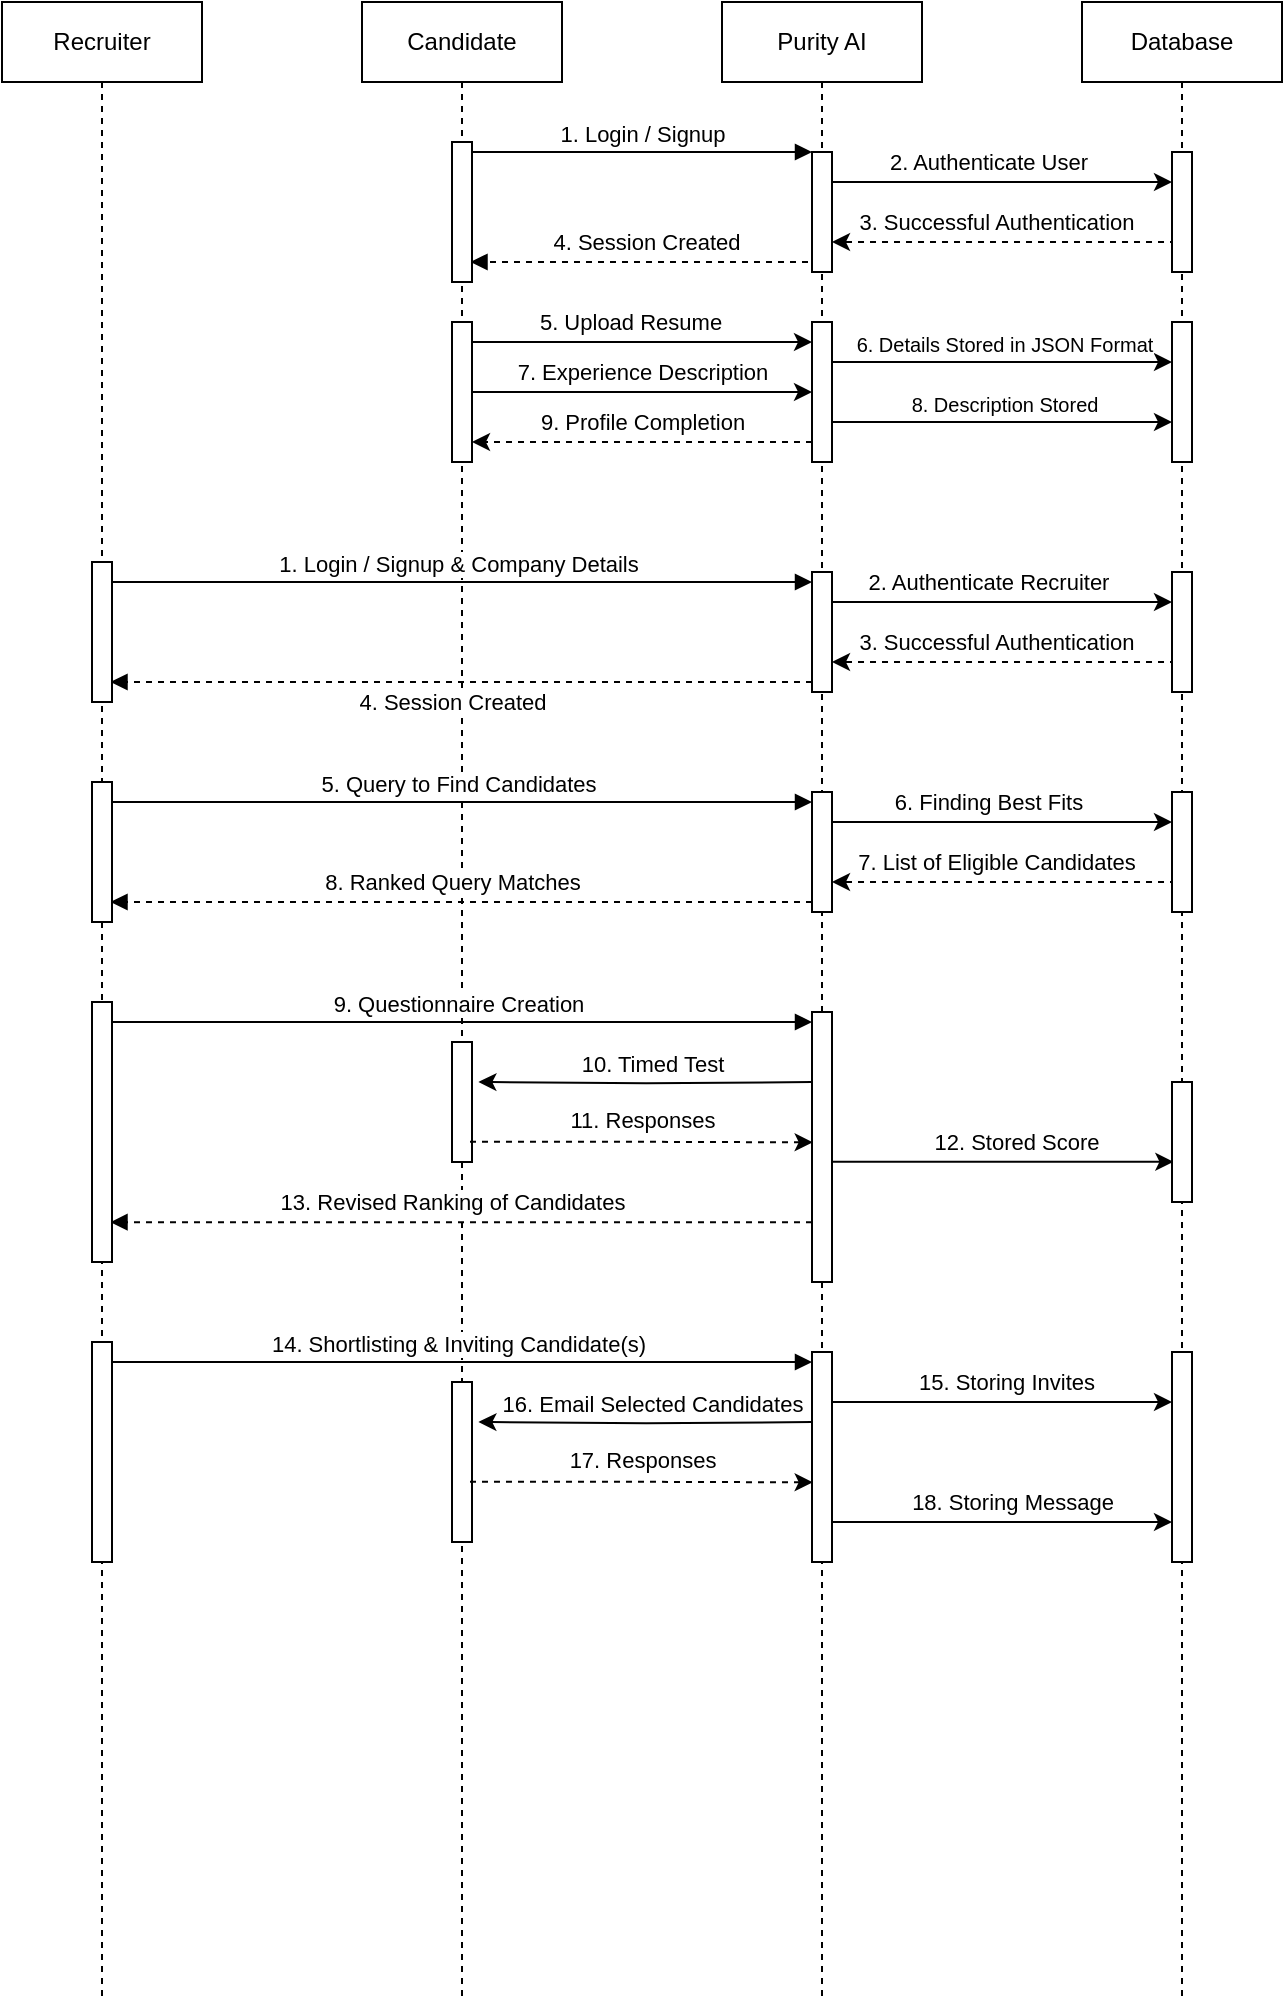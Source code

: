 <mxfile version="24.8.8">
  <diagram name="Page-1" id="2YBvvXClWsGukQMizWep">
    <mxGraphModel dx="724" dy="417" grid="1" gridSize="10" guides="1" tooltips="1" connect="1" arrows="1" fold="1" page="1" pageScale="1" pageWidth="850" pageHeight="1100" math="0" shadow="0">
      <root>
        <mxCell id="0" />
        <mxCell id="1" parent="0" />
        <mxCell id="aM9ryv3xv72pqoxQDRHE-1" value="Candidate" style="shape=umlLifeline;perimeter=lifelinePerimeter;whiteSpace=wrap;html=1;container=0;dropTarget=0;collapsible=0;recursiveResize=0;outlineConnect=0;portConstraint=eastwest;newEdgeStyle={&quot;edgeStyle&quot;:&quot;elbowEdgeStyle&quot;,&quot;elbow&quot;:&quot;vertical&quot;,&quot;curved&quot;:0,&quot;rounded&quot;:0};" parent="1" vertex="1">
          <mxGeometry x="285" y="40" width="100" height="1000" as="geometry" />
        </mxCell>
        <mxCell id="aM9ryv3xv72pqoxQDRHE-5" value="Purity AI" style="shape=umlLifeline;perimeter=lifelinePerimeter;whiteSpace=wrap;html=1;container=0;dropTarget=0;collapsible=0;recursiveResize=0;outlineConnect=0;portConstraint=eastwest;newEdgeStyle={&quot;edgeStyle&quot;:&quot;elbowEdgeStyle&quot;,&quot;elbow&quot;:&quot;vertical&quot;,&quot;curved&quot;:0,&quot;rounded&quot;:0};" parent="1" vertex="1">
          <mxGeometry x="465" y="40" width="100" height="1000" as="geometry" />
        </mxCell>
        <mxCell id="aM9ryv3xv72pqoxQDRHE-7" value="1. Login / Signup" style="html=1;verticalAlign=bottom;endArrow=block;edgeStyle=elbowEdgeStyle;elbow=vertical;curved=0;rounded=0;" parent="1" edge="1">
          <mxGeometry relative="1" as="geometry">
            <mxPoint x="340" y="115" as="sourcePoint" />
            <Array as="points">
              <mxPoint x="425" y="115" />
            </Array>
            <mxPoint x="510" y="115" as="targetPoint" />
          </mxGeometry>
        </mxCell>
        <mxCell id="aM9ryv3xv72pqoxQDRHE-9" value="" style="html=1;verticalAlign=bottom;endArrow=block;edgeStyle=elbowEdgeStyle;elbow=vertical;curved=0;rounded=0;entryX=0.925;entryY=0.856;entryDx=0;entryDy=0;entryPerimeter=0;dashed=1;exitX=0;exitY=0.75;exitDx=0;exitDy=0;" parent="1" source="XwQGClct8dKMj0vn_Z9O-28" target="XwQGClct8dKMj0vn_Z9O-24" edge="1">
          <mxGeometry relative="1" as="geometry">
            <mxPoint x="445" y="420" as="sourcePoint" />
            <Array as="points">
              <mxPoint x="440" y="170" />
              <mxPoint x="370" y="410" />
            </Array>
            <mxPoint x="280" y="410" as="targetPoint" />
          </mxGeometry>
        </mxCell>
        <mxCell id="XwQGClct8dKMj0vn_Z9O-25" value="4. Session Created" style="edgeLabel;html=1;align=center;verticalAlign=middle;resizable=0;points=[];" vertex="1" connectable="0" parent="aM9ryv3xv72pqoxQDRHE-9">
          <mxGeometry x="0.026" y="-1" relative="1" as="geometry">
            <mxPoint y="-9" as="offset" />
          </mxGeometry>
        </mxCell>
        <mxCell id="XwQGClct8dKMj0vn_Z9O-6" value="Database" style="shape=umlLifeline;perimeter=lifelinePerimeter;whiteSpace=wrap;html=1;container=0;dropTarget=0;collapsible=0;recursiveResize=0;outlineConnect=0;portConstraint=eastwest;newEdgeStyle={&quot;edgeStyle&quot;:&quot;elbowEdgeStyle&quot;,&quot;elbow&quot;:&quot;vertical&quot;,&quot;curved&quot;:0,&quot;rounded&quot;:0};" vertex="1" parent="1">
          <mxGeometry x="645" y="40" width="100" height="1000" as="geometry" />
        </mxCell>
        <mxCell id="XwQGClct8dKMj0vn_Z9O-14" value="" style="edgeStyle=elbowEdgeStyle;rounded=0;orthogonalLoop=1;jettySize=auto;html=1;elbow=vertical;curved=0;" edge="1" parent="1">
          <mxGeometry relative="1" as="geometry">
            <mxPoint x="520" y="130" as="sourcePoint" />
            <mxPoint x="690" y="130" as="targetPoint" />
            <Array as="points">
              <mxPoint x="635" y="130" />
              <mxPoint x="605" y="120" />
            </Array>
          </mxGeometry>
        </mxCell>
        <mxCell id="XwQGClct8dKMj0vn_Z9O-15" value="2. Authenticate User" style="edgeLabel;html=1;align=center;verticalAlign=middle;resizable=0;points=[];" vertex="1" connectable="0" parent="XwQGClct8dKMj0vn_Z9O-14">
          <mxGeometry x="-0.083" y="-3" relative="1" as="geometry">
            <mxPoint y="-13" as="offset" />
          </mxGeometry>
        </mxCell>
        <mxCell id="XwQGClct8dKMj0vn_Z9O-19" style="edgeStyle=elbowEdgeStyle;rounded=0;orthogonalLoop=1;jettySize=auto;html=1;elbow=vertical;curved=0;dashed=1;" edge="1" parent="1">
          <mxGeometry relative="1" as="geometry">
            <mxPoint x="690" y="139.997" as="sourcePoint" />
            <mxPoint x="520" y="160" as="targetPoint" />
            <Array as="points">
              <mxPoint x="615" y="160" />
              <mxPoint x="605" y="150" />
              <mxPoint x="625" y="160" />
              <mxPoint x="605" y="150" />
            </Array>
          </mxGeometry>
        </mxCell>
        <mxCell id="XwQGClct8dKMj0vn_Z9O-23" value="3. Successful Authentication" style="edgeLabel;html=1;align=center;verticalAlign=middle;resizable=0;points=[];" vertex="1" connectable="0" parent="XwQGClct8dKMj0vn_Z9O-19">
          <mxGeometry x="0.135" relative="1" as="geometry">
            <mxPoint y="-10" as="offset" />
          </mxGeometry>
        </mxCell>
        <mxCell id="XwQGClct8dKMj0vn_Z9O-24" value="" style="rounded=0;whiteSpace=wrap;html=1;" vertex="1" parent="1">
          <mxGeometry x="330" y="110" width="10" height="70" as="geometry" />
        </mxCell>
        <mxCell id="XwQGClct8dKMj0vn_Z9O-28" value="" style="whiteSpace=wrap;html=1;rounded=0;" vertex="1" parent="1">
          <mxGeometry x="510" y="115" width="10" height="60" as="geometry" />
        </mxCell>
        <mxCell id="XwQGClct8dKMj0vn_Z9O-34" value="" style="edgeStyle=orthogonalEdgeStyle;rounded=0;orthogonalLoop=1;jettySize=auto;html=1;" edge="1" parent="1">
          <mxGeometry relative="1" as="geometry">
            <mxPoint x="340" y="210" as="sourcePoint" />
            <mxPoint x="510.0" y="210" as="targetPoint" />
          </mxGeometry>
        </mxCell>
        <mxCell id="XwQGClct8dKMj0vn_Z9O-36" value="5. Upload Resume" style="edgeLabel;html=1;align=center;verticalAlign=middle;resizable=0;points=[];" vertex="1" connectable="0" parent="XwQGClct8dKMj0vn_Z9O-34">
          <mxGeometry x="-0.078" relative="1" as="geometry">
            <mxPoint y="-10" as="offset" />
          </mxGeometry>
        </mxCell>
        <mxCell id="XwQGClct8dKMj0vn_Z9O-44" value="" style="edgeStyle=orthogonalEdgeStyle;rounded=0;orthogonalLoop=1;jettySize=auto;html=1;entryX=0;entryY=0.5;entryDx=0;entryDy=0;" edge="1" parent="1" source="XwQGClct8dKMj0vn_Z9O-30" target="XwQGClct8dKMj0vn_Z9O-33">
          <mxGeometry relative="1" as="geometry">
            <mxPoint x="420.0" y="235" as="targetPoint" />
            <Array as="points">
              <mxPoint x="495" y="235" />
              <mxPoint x="495" y="235" />
            </Array>
          </mxGeometry>
        </mxCell>
        <mxCell id="XwQGClct8dKMj0vn_Z9O-45" value="7. Experience Description" style="edgeLabel;html=1;align=center;verticalAlign=middle;resizable=0;points=[];" vertex="1" connectable="0" parent="XwQGClct8dKMj0vn_Z9O-44">
          <mxGeometry x="0.091" y="1" relative="1" as="geometry">
            <mxPoint x="-8" y="-9" as="offset" />
          </mxGeometry>
        </mxCell>
        <mxCell id="XwQGClct8dKMj0vn_Z9O-30" value="" style="rounded=0;whiteSpace=wrap;html=1;" vertex="1" parent="1">
          <mxGeometry x="330" y="200" width="10" height="70" as="geometry" />
        </mxCell>
        <mxCell id="XwQGClct8dKMj0vn_Z9O-40" value="" style="edgeStyle=orthogonalEdgeStyle;rounded=0;orthogonalLoop=1;jettySize=auto;html=1;" edge="1" parent="1">
          <mxGeometry relative="1" as="geometry">
            <mxPoint x="520" y="220" as="sourcePoint" />
            <mxPoint x="690" y="220" as="targetPoint" />
          </mxGeometry>
        </mxCell>
        <mxCell id="XwQGClct8dKMj0vn_Z9O-41" value="&lt;font style=&quot;font-size: 10px;&quot;&gt;6. Details Stored in JSON Format&lt;/font&gt;" style="edgeLabel;html=1;align=center;verticalAlign=middle;resizable=0;points=[];" vertex="1" connectable="0" parent="XwQGClct8dKMj0vn_Z9O-40">
          <mxGeometry x="0.041" y="-1" relative="1" as="geometry">
            <mxPoint x="-3" y="-10" as="offset" />
          </mxGeometry>
        </mxCell>
        <mxCell id="XwQGClct8dKMj0vn_Z9O-79" style="edgeStyle=orthogonalEdgeStyle;rounded=0;orthogonalLoop=1;jettySize=auto;html=1;exitX=0;exitY=0.75;exitDx=0;exitDy=0;entryX=1;entryY=0.75;entryDx=0;entryDy=0;dashed=1;" edge="1" parent="1">
          <mxGeometry relative="1" as="geometry">
            <mxPoint x="510" y="260" as="sourcePoint" />
            <mxPoint x="340" y="260" as="targetPoint" />
          </mxGeometry>
        </mxCell>
        <mxCell id="XwQGClct8dKMj0vn_Z9O-80" value="9. Profile Completion" style="edgeLabel;html=1;align=center;verticalAlign=middle;resizable=0;points=[];" vertex="1" connectable="0" parent="XwQGClct8dKMj0vn_Z9O-79">
          <mxGeometry x="-0.054" y="1" relative="1" as="geometry">
            <mxPoint x="-5" y="-11" as="offset" />
          </mxGeometry>
        </mxCell>
        <mxCell id="XwQGClct8dKMj0vn_Z9O-33" value="" style="rounded=0;whiteSpace=wrap;html=1;" vertex="1" parent="1">
          <mxGeometry x="510" y="200" width="10" height="70" as="geometry" />
        </mxCell>
        <mxCell id="XwQGClct8dKMj0vn_Z9O-37" value="" style="whiteSpace=wrap;html=1;rounded=0;" vertex="1" parent="1">
          <mxGeometry x="690" y="115" width="10" height="60" as="geometry" />
        </mxCell>
        <mxCell id="XwQGClct8dKMj0vn_Z9O-39" value="" style="rounded=0;whiteSpace=wrap;html=1;" vertex="1" parent="1">
          <mxGeometry x="690" y="200" width="10" height="70" as="geometry" />
        </mxCell>
        <mxCell id="XwQGClct8dKMj0vn_Z9O-46" value="" style="edgeStyle=orthogonalEdgeStyle;rounded=0;orthogonalLoop=1;jettySize=auto;html=1;" edge="1" parent="1">
          <mxGeometry relative="1" as="geometry">
            <mxPoint x="520" y="250" as="sourcePoint" />
            <mxPoint x="690" y="250" as="targetPoint" />
          </mxGeometry>
        </mxCell>
        <mxCell id="XwQGClct8dKMj0vn_Z9O-47" value="&lt;font style=&quot;font-size: 10px;&quot;&gt;8. Description Stored&lt;/font&gt;" style="edgeLabel;html=1;align=center;verticalAlign=middle;resizable=0;points=[];" vertex="1" connectable="0" parent="XwQGClct8dKMj0vn_Z9O-46">
          <mxGeometry x="0.041" y="-1" relative="1" as="geometry">
            <mxPoint x="-3" y="-10" as="offset" />
          </mxGeometry>
        </mxCell>
        <mxCell id="XwQGClct8dKMj0vn_Z9O-82" value="Recruiter" style="shape=umlLifeline;perimeter=lifelinePerimeter;whiteSpace=wrap;html=1;container=0;dropTarget=0;collapsible=0;recursiveResize=0;outlineConnect=0;portConstraint=eastwest;newEdgeStyle={&quot;edgeStyle&quot;:&quot;elbowEdgeStyle&quot;,&quot;elbow&quot;:&quot;vertical&quot;,&quot;curved&quot;:0,&quot;rounded&quot;:0};" vertex="1" parent="1">
          <mxGeometry x="105" y="40" width="100" height="1000" as="geometry" />
        </mxCell>
        <mxCell id="XwQGClct8dKMj0vn_Z9O-85" value="1. Login / Signup &amp;amp; Company Details" style="html=1;verticalAlign=bottom;endArrow=block;edgeStyle=elbowEdgeStyle;elbow=vertical;curved=0;rounded=0;" edge="1" parent="1">
          <mxGeometry relative="1" as="geometry">
            <mxPoint x="154.5" y="330" as="sourcePoint" />
            <Array as="points">
              <mxPoint x="425" y="330" />
            </Array>
            <mxPoint x="510" y="330" as="targetPoint" />
          </mxGeometry>
        </mxCell>
        <mxCell id="XwQGClct8dKMj0vn_Z9O-86" value="" style="html=1;verticalAlign=bottom;endArrow=block;edgeStyle=elbowEdgeStyle;elbow=vertical;curved=0;rounded=0;entryX=0.925;entryY=0.856;entryDx=0;entryDy=0;entryPerimeter=0;dashed=1;" edge="1" parent="1" target="XwQGClct8dKMj0vn_Z9O-92">
          <mxGeometry relative="1" as="geometry">
            <mxPoint x="510" y="380" as="sourcePoint" />
            <Array as="points">
              <mxPoint x="475" y="380" />
              <mxPoint x="435" y="370" />
            </Array>
            <mxPoint x="345" y="370" as="targetPoint" />
          </mxGeometry>
        </mxCell>
        <mxCell id="XwQGClct8dKMj0vn_Z9O-87" value="4. Session Created" style="edgeLabel;html=1;align=center;verticalAlign=middle;resizable=0;points=[];" vertex="1" connectable="0" parent="XwQGClct8dKMj0vn_Z9O-86">
          <mxGeometry x="0.026" y="-1" relative="1" as="geometry">
            <mxPoint y="11" as="offset" />
          </mxGeometry>
        </mxCell>
        <mxCell id="XwQGClct8dKMj0vn_Z9O-88" value="" style="edgeStyle=elbowEdgeStyle;rounded=0;orthogonalLoop=1;jettySize=auto;html=1;elbow=vertical;curved=0;" edge="1" parent="1">
          <mxGeometry relative="1" as="geometry">
            <mxPoint x="520" y="340" as="sourcePoint" />
            <mxPoint x="690" y="340" as="targetPoint" />
            <Array as="points">
              <mxPoint x="635" y="340" />
              <mxPoint x="605" y="330" />
            </Array>
          </mxGeometry>
        </mxCell>
        <mxCell id="XwQGClct8dKMj0vn_Z9O-89" value="2. Authenticate Recruiter" style="edgeLabel;html=1;align=center;verticalAlign=middle;resizable=0;points=[];" vertex="1" connectable="0" parent="XwQGClct8dKMj0vn_Z9O-88">
          <mxGeometry x="-0.083" y="-3" relative="1" as="geometry">
            <mxPoint y="-13" as="offset" />
          </mxGeometry>
        </mxCell>
        <mxCell id="XwQGClct8dKMj0vn_Z9O-90" style="edgeStyle=elbowEdgeStyle;rounded=0;orthogonalLoop=1;jettySize=auto;html=1;elbow=vertical;curved=0;dashed=1;" edge="1" parent="1">
          <mxGeometry relative="1" as="geometry">
            <mxPoint x="690" y="349.997" as="sourcePoint" />
            <mxPoint x="520" y="370" as="targetPoint" />
            <Array as="points">
              <mxPoint x="615" y="370" />
              <mxPoint x="605" y="360" />
              <mxPoint x="625" y="370" />
              <mxPoint x="605" y="360" />
            </Array>
          </mxGeometry>
        </mxCell>
        <mxCell id="XwQGClct8dKMj0vn_Z9O-91" value="3. Successful Authentication" style="edgeLabel;html=1;align=center;verticalAlign=middle;resizable=0;points=[];" vertex="1" connectable="0" parent="XwQGClct8dKMj0vn_Z9O-90">
          <mxGeometry x="0.135" relative="1" as="geometry">
            <mxPoint y="-10" as="offset" />
          </mxGeometry>
        </mxCell>
        <mxCell id="XwQGClct8dKMj0vn_Z9O-92" value="" style="rounded=0;whiteSpace=wrap;html=1;" vertex="1" parent="1">
          <mxGeometry x="150" y="320" width="10" height="70" as="geometry" />
        </mxCell>
        <mxCell id="XwQGClct8dKMj0vn_Z9O-93" value="" style="whiteSpace=wrap;html=1;rounded=0;" vertex="1" parent="1">
          <mxGeometry x="510" y="325" width="10" height="60" as="geometry" />
        </mxCell>
        <mxCell id="XwQGClct8dKMj0vn_Z9O-94" value="" style="whiteSpace=wrap;html=1;rounded=0;" vertex="1" parent="1">
          <mxGeometry x="690" y="325" width="10" height="60" as="geometry" />
        </mxCell>
        <mxCell id="XwQGClct8dKMj0vn_Z9O-95" value="5. Query to Find Candidates" style="html=1;verticalAlign=bottom;endArrow=block;edgeStyle=elbowEdgeStyle;elbow=vertical;curved=0;rounded=0;" edge="1" parent="1">
          <mxGeometry relative="1" as="geometry">
            <mxPoint x="155" y="440" as="sourcePoint" />
            <Array as="points">
              <mxPoint x="425" y="440" />
            </Array>
            <mxPoint x="510" y="440" as="targetPoint" />
          </mxGeometry>
        </mxCell>
        <mxCell id="XwQGClct8dKMj0vn_Z9O-96" value="" style="html=1;verticalAlign=bottom;endArrow=block;edgeStyle=elbowEdgeStyle;elbow=vertical;curved=0;rounded=0;entryX=0.925;entryY=0.856;entryDx=0;entryDy=0;entryPerimeter=0;dashed=1;" edge="1" parent="1" target="XwQGClct8dKMj0vn_Z9O-102">
          <mxGeometry relative="1" as="geometry">
            <mxPoint x="510" y="490" as="sourcePoint" />
            <Array as="points">
              <mxPoint x="475" y="490" />
              <mxPoint x="435" y="480" />
            </Array>
            <mxPoint x="345" y="480" as="targetPoint" />
          </mxGeometry>
        </mxCell>
        <mxCell id="XwQGClct8dKMj0vn_Z9O-97" value="8. Ranked Query Matches" style="edgeLabel;html=1;align=center;verticalAlign=middle;resizable=0;points=[];" vertex="1" connectable="0" parent="XwQGClct8dKMj0vn_Z9O-96">
          <mxGeometry x="0.026" y="-1" relative="1" as="geometry">
            <mxPoint y="-9" as="offset" />
          </mxGeometry>
        </mxCell>
        <mxCell id="XwQGClct8dKMj0vn_Z9O-98" value="" style="edgeStyle=elbowEdgeStyle;rounded=0;orthogonalLoop=1;jettySize=auto;html=1;elbow=vertical;curved=0;" edge="1" parent="1">
          <mxGeometry relative="1" as="geometry">
            <mxPoint x="520" y="450" as="sourcePoint" />
            <mxPoint x="690" y="450" as="targetPoint" />
            <Array as="points">
              <mxPoint x="635" y="450" />
              <mxPoint x="605" y="440" />
            </Array>
          </mxGeometry>
        </mxCell>
        <mxCell id="XwQGClct8dKMj0vn_Z9O-99" value="6. Finding Best Fits" style="edgeLabel;html=1;align=center;verticalAlign=middle;resizable=0;points=[];" vertex="1" connectable="0" parent="XwQGClct8dKMj0vn_Z9O-98">
          <mxGeometry x="-0.083" y="-3" relative="1" as="geometry">
            <mxPoint y="-13" as="offset" />
          </mxGeometry>
        </mxCell>
        <mxCell id="XwQGClct8dKMj0vn_Z9O-100" style="edgeStyle=elbowEdgeStyle;rounded=0;orthogonalLoop=1;jettySize=auto;html=1;elbow=vertical;curved=0;dashed=1;" edge="1" parent="1">
          <mxGeometry relative="1" as="geometry">
            <mxPoint x="690" y="459.997" as="sourcePoint" />
            <mxPoint x="520" y="480" as="targetPoint" />
            <Array as="points">
              <mxPoint x="615" y="480" />
              <mxPoint x="605" y="470" />
              <mxPoint x="625" y="480" />
              <mxPoint x="605" y="470" />
            </Array>
          </mxGeometry>
        </mxCell>
        <mxCell id="XwQGClct8dKMj0vn_Z9O-101" value="7. List of Eligible Candidates" style="edgeLabel;html=1;align=center;verticalAlign=middle;resizable=0;points=[];" vertex="1" connectable="0" parent="XwQGClct8dKMj0vn_Z9O-100">
          <mxGeometry x="0.135" relative="1" as="geometry">
            <mxPoint y="-10" as="offset" />
          </mxGeometry>
        </mxCell>
        <mxCell id="XwQGClct8dKMj0vn_Z9O-102" value="" style="rounded=0;whiteSpace=wrap;html=1;" vertex="1" parent="1">
          <mxGeometry x="150" y="430" width="10" height="70" as="geometry" />
        </mxCell>
        <mxCell id="XwQGClct8dKMj0vn_Z9O-103" value="" style="whiteSpace=wrap;html=1;rounded=0;" vertex="1" parent="1">
          <mxGeometry x="510" y="435" width="10" height="60" as="geometry" />
        </mxCell>
        <mxCell id="XwQGClct8dKMj0vn_Z9O-104" value="" style="whiteSpace=wrap;html=1;rounded=0;" vertex="1" parent="1">
          <mxGeometry x="690" y="435" width="10" height="60" as="geometry" />
        </mxCell>
        <mxCell id="XwQGClct8dKMj0vn_Z9O-105" value="9. Questionnaire Creation" style="html=1;verticalAlign=bottom;endArrow=block;edgeStyle=elbowEdgeStyle;elbow=vertical;curved=0;rounded=0;" edge="1" parent="1">
          <mxGeometry relative="1" as="geometry">
            <mxPoint x="155" y="550" as="sourcePoint" />
            <Array as="points">
              <mxPoint x="425" y="550" />
            </Array>
            <mxPoint x="510" y="550" as="targetPoint" />
          </mxGeometry>
        </mxCell>
        <mxCell id="XwQGClct8dKMj0vn_Z9O-106" value="" style="html=1;verticalAlign=bottom;endArrow=block;edgeStyle=elbowEdgeStyle;elbow=vertical;curved=0;rounded=0;entryX=0.925;entryY=0.856;entryDx=0;entryDy=0;entryPerimeter=0;dashed=1;" edge="1" parent="1">
          <mxGeometry relative="1" as="geometry">
            <mxPoint x="510" y="650.08" as="sourcePoint" />
            <Array as="points">
              <mxPoint x="475" y="650.08" />
              <mxPoint x="435" y="640.08" />
            </Array>
            <mxPoint x="159.25" y="650" as="targetPoint" />
          </mxGeometry>
        </mxCell>
        <mxCell id="XwQGClct8dKMj0vn_Z9O-107" value="13. Revised Ranking of Candidates" style="edgeLabel;html=1;align=center;verticalAlign=middle;resizable=0;points=[];" vertex="1" connectable="0" parent="XwQGClct8dKMj0vn_Z9O-106">
          <mxGeometry x="0.026" y="-1" relative="1" as="geometry">
            <mxPoint y="-9" as="offset" />
          </mxGeometry>
        </mxCell>
        <mxCell id="XwQGClct8dKMj0vn_Z9O-112" value="" style="rounded=0;whiteSpace=wrap;html=1;" vertex="1" parent="1">
          <mxGeometry x="150" y="540" width="10" height="130" as="geometry" />
        </mxCell>
        <mxCell id="XwQGClct8dKMj0vn_Z9O-132" style="edgeStyle=orthogonalEdgeStyle;rounded=0;orthogonalLoop=1;jettySize=auto;html=1;entryX=0.069;entryY=0.665;entryDx=0;entryDy=0;entryPerimeter=0;" edge="1" parent="1" source="XwQGClct8dKMj0vn_Z9O-113" target="XwQGClct8dKMj0vn_Z9O-114">
          <mxGeometry relative="1" as="geometry">
            <Array as="points">
              <mxPoint x="605" y="620" />
            </Array>
          </mxGeometry>
        </mxCell>
        <mxCell id="XwQGClct8dKMj0vn_Z9O-133" value="12. Stored Score" style="edgeLabel;html=1;align=center;verticalAlign=middle;resizable=0;points=[];" vertex="1" connectable="0" parent="XwQGClct8dKMj0vn_Z9O-132">
          <mxGeometry x="0.073" relative="1" as="geometry">
            <mxPoint y="-10" as="offset" />
          </mxGeometry>
        </mxCell>
        <mxCell id="XwQGClct8dKMj0vn_Z9O-113" value="" style="whiteSpace=wrap;html=1;rounded=0;" vertex="1" parent="1">
          <mxGeometry x="510" y="545" width="10" height="135" as="geometry" />
        </mxCell>
        <mxCell id="XwQGClct8dKMj0vn_Z9O-114" value="" style="whiteSpace=wrap;html=1;rounded=0;" vertex="1" parent="1">
          <mxGeometry x="690" y="580" width="10" height="60" as="geometry" />
        </mxCell>
        <mxCell id="XwQGClct8dKMj0vn_Z9O-115" value="" style="rounded=0;whiteSpace=wrap;html=1;" vertex="1" parent="1">
          <mxGeometry x="330" y="560" width="10" height="60" as="geometry" />
        </mxCell>
        <mxCell id="XwQGClct8dKMj0vn_Z9O-120" style="edgeStyle=orthogonalEdgeStyle;rounded=0;orthogonalLoop=1;jettySize=auto;html=1;entryX=1.32;entryY=0.299;entryDx=0;entryDy=0;entryPerimeter=0;" edge="1" parent="1">
          <mxGeometry relative="1" as="geometry">
            <mxPoint x="510" y="580.05" as="sourcePoint" />
            <mxPoint x="343.2" y="580.0" as="targetPoint" />
          </mxGeometry>
        </mxCell>
        <mxCell id="XwQGClct8dKMj0vn_Z9O-121" value="10. Timed Test" style="edgeLabel;html=1;align=center;verticalAlign=middle;resizable=0;points=[];" vertex="1" connectable="0" parent="XwQGClct8dKMj0vn_Z9O-120">
          <mxGeometry x="-0.052" y="1" relative="1" as="geometry">
            <mxPoint x="-1" y="-11" as="offset" />
          </mxGeometry>
        </mxCell>
        <mxCell id="XwQGClct8dKMj0vn_Z9O-130" style="edgeStyle=orthogonalEdgeStyle;rounded=0;orthogonalLoop=1;jettySize=auto;html=1;exitX=1;exitY=0.75;exitDx=0;exitDy=0;entryX=0.134;entryY=0.503;entryDx=0;entryDy=0;entryPerimeter=0;dashed=1;" edge="1" parent="1">
          <mxGeometry relative="1" as="geometry">
            <mxPoint x="339" y="609.86" as="sourcePoint" />
            <mxPoint x="510.34" y="610.175" as="targetPoint" />
            <Array as="points">
              <mxPoint x="424" y="609.36" />
            </Array>
          </mxGeometry>
        </mxCell>
        <mxCell id="XwQGClct8dKMj0vn_Z9O-131" value="11. Responses" style="edgeLabel;html=1;align=center;verticalAlign=middle;resizable=0;points=[];" vertex="1" connectable="0" parent="XwQGClct8dKMj0vn_Z9O-130">
          <mxGeometry x="0.048" y="1" relative="1" as="geometry">
            <mxPoint x="-4" y="-10" as="offset" />
          </mxGeometry>
        </mxCell>
        <mxCell id="XwQGClct8dKMj0vn_Z9O-136" value="14. Shortlisting &amp;amp; Inviting Candidate(s)" style="html=1;verticalAlign=bottom;endArrow=block;edgeStyle=elbowEdgeStyle;elbow=vertical;curved=0;rounded=0;" edge="1" parent="1">
          <mxGeometry relative="1" as="geometry">
            <mxPoint x="155" y="720" as="sourcePoint" />
            <Array as="points">
              <mxPoint x="425" y="720" />
            </Array>
            <mxPoint x="510" y="720" as="targetPoint" />
          </mxGeometry>
        </mxCell>
        <mxCell id="XwQGClct8dKMj0vn_Z9O-139" value="" style="rounded=0;whiteSpace=wrap;html=1;" vertex="1" parent="1">
          <mxGeometry x="150" y="710" width="10" height="110" as="geometry" />
        </mxCell>
        <mxCell id="XwQGClct8dKMj0vn_Z9O-151" value="" style="edgeStyle=orthogonalEdgeStyle;rounded=0;orthogonalLoop=1;jettySize=auto;html=1;" edge="1" parent="1" source="XwQGClct8dKMj0vn_Z9O-142" target="XwQGClct8dKMj0vn_Z9O-150">
          <mxGeometry relative="1" as="geometry">
            <Array as="points">
              <mxPoint x="610" y="740" />
              <mxPoint x="610" y="740" />
            </Array>
          </mxGeometry>
        </mxCell>
        <mxCell id="XwQGClct8dKMj0vn_Z9O-153" value="15. Storing Invites" style="edgeLabel;html=1;align=center;verticalAlign=middle;resizable=0;points=[];" vertex="1" connectable="0" parent="XwQGClct8dKMj0vn_Z9O-151">
          <mxGeometry x="0.015" y="2" relative="1" as="geometry">
            <mxPoint y="-8" as="offset" />
          </mxGeometry>
        </mxCell>
        <mxCell id="XwQGClct8dKMj0vn_Z9O-142" value="" style="whiteSpace=wrap;html=1;rounded=0;" vertex="1" parent="1">
          <mxGeometry x="510" y="715" width="10" height="105" as="geometry" />
        </mxCell>
        <mxCell id="XwQGClct8dKMj0vn_Z9O-144" value="" style="rounded=0;whiteSpace=wrap;html=1;" vertex="1" parent="1">
          <mxGeometry x="330" y="730" width="10" height="80" as="geometry" />
        </mxCell>
        <mxCell id="XwQGClct8dKMj0vn_Z9O-145" style="edgeStyle=orthogonalEdgeStyle;rounded=0;orthogonalLoop=1;jettySize=auto;html=1;entryX=1.32;entryY=0.299;entryDx=0;entryDy=0;entryPerimeter=0;" edge="1" parent="1">
          <mxGeometry relative="1" as="geometry">
            <mxPoint x="510" y="750.05" as="sourcePoint" />
            <mxPoint x="343.2" y="750.0" as="targetPoint" />
          </mxGeometry>
        </mxCell>
        <mxCell id="XwQGClct8dKMj0vn_Z9O-146" value="16. Email Selected Candidates" style="edgeLabel;html=1;align=center;verticalAlign=middle;resizable=0;points=[];" vertex="1" connectable="0" parent="XwQGClct8dKMj0vn_Z9O-145">
          <mxGeometry x="-0.052" y="1" relative="1" as="geometry">
            <mxPoint x="-1" y="-11" as="offset" />
          </mxGeometry>
        </mxCell>
        <mxCell id="XwQGClct8dKMj0vn_Z9O-147" style="edgeStyle=orthogonalEdgeStyle;rounded=0;orthogonalLoop=1;jettySize=auto;html=1;exitX=1;exitY=0.75;exitDx=0;exitDy=0;entryX=0.134;entryY=0.503;entryDx=0;entryDy=0;entryPerimeter=0;dashed=1;" edge="1" parent="1">
          <mxGeometry relative="1" as="geometry">
            <mxPoint x="339" y="779.86" as="sourcePoint" />
            <mxPoint x="510.34" y="780.175" as="targetPoint" />
            <Array as="points">
              <mxPoint x="424" y="779.36" />
            </Array>
          </mxGeometry>
        </mxCell>
        <mxCell id="XwQGClct8dKMj0vn_Z9O-148" value="17. Responses" style="edgeLabel;html=1;align=center;verticalAlign=middle;resizable=0;points=[];" vertex="1" connectable="0" parent="XwQGClct8dKMj0vn_Z9O-147">
          <mxGeometry x="0.048" y="1" relative="1" as="geometry">
            <mxPoint x="-4" y="-10" as="offset" />
          </mxGeometry>
        </mxCell>
        <mxCell id="XwQGClct8dKMj0vn_Z9O-150" value="" style="whiteSpace=wrap;html=1;rounded=0;" vertex="1" parent="1">
          <mxGeometry x="690" y="715" width="10" height="105" as="geometry" />
        </mxCell>
        <mxCell id="XwQGClct8dKMj0vn_Z9O-152" value="" style="edgeStyle=orthogonalEdgeStyle;rounded=0;orthogonalLoop=1;jettySize=auto;html=1;" edge="1" parent="1">
          <mxGeometry relative="1" as="geometry">
            <mxPoint x="520" y="800" as="sourcePoint" />
            <mxPoint x="690" y="800" as="targetPoint" />
            <Array as="points">
              <mxPoint x="610" y="800" />
              <mxPoint x="610" y="800" />
            </Array>
          </mxGeometry>
        </mxCell>
        <mxCell id="XwQGClct8dKMj0vn_Z9O-154" value="18. Storing Message" style="edgeLabel;html=1;align=center;verticalAlign=middle;resizable=0;points=[];" vertex="1" connectable="0" parent="XwQGClct8dKMj0vn_Z9O-152">
          <mxGeometry x="0.176" relative="1" as="geometry">
            <mxPoint x="-10" y="-10" as="offset" />
          </mxGeometry>
        </mxCell>
      </root>
    </mxGraphModel>
  </diagram>
</mxfile>
